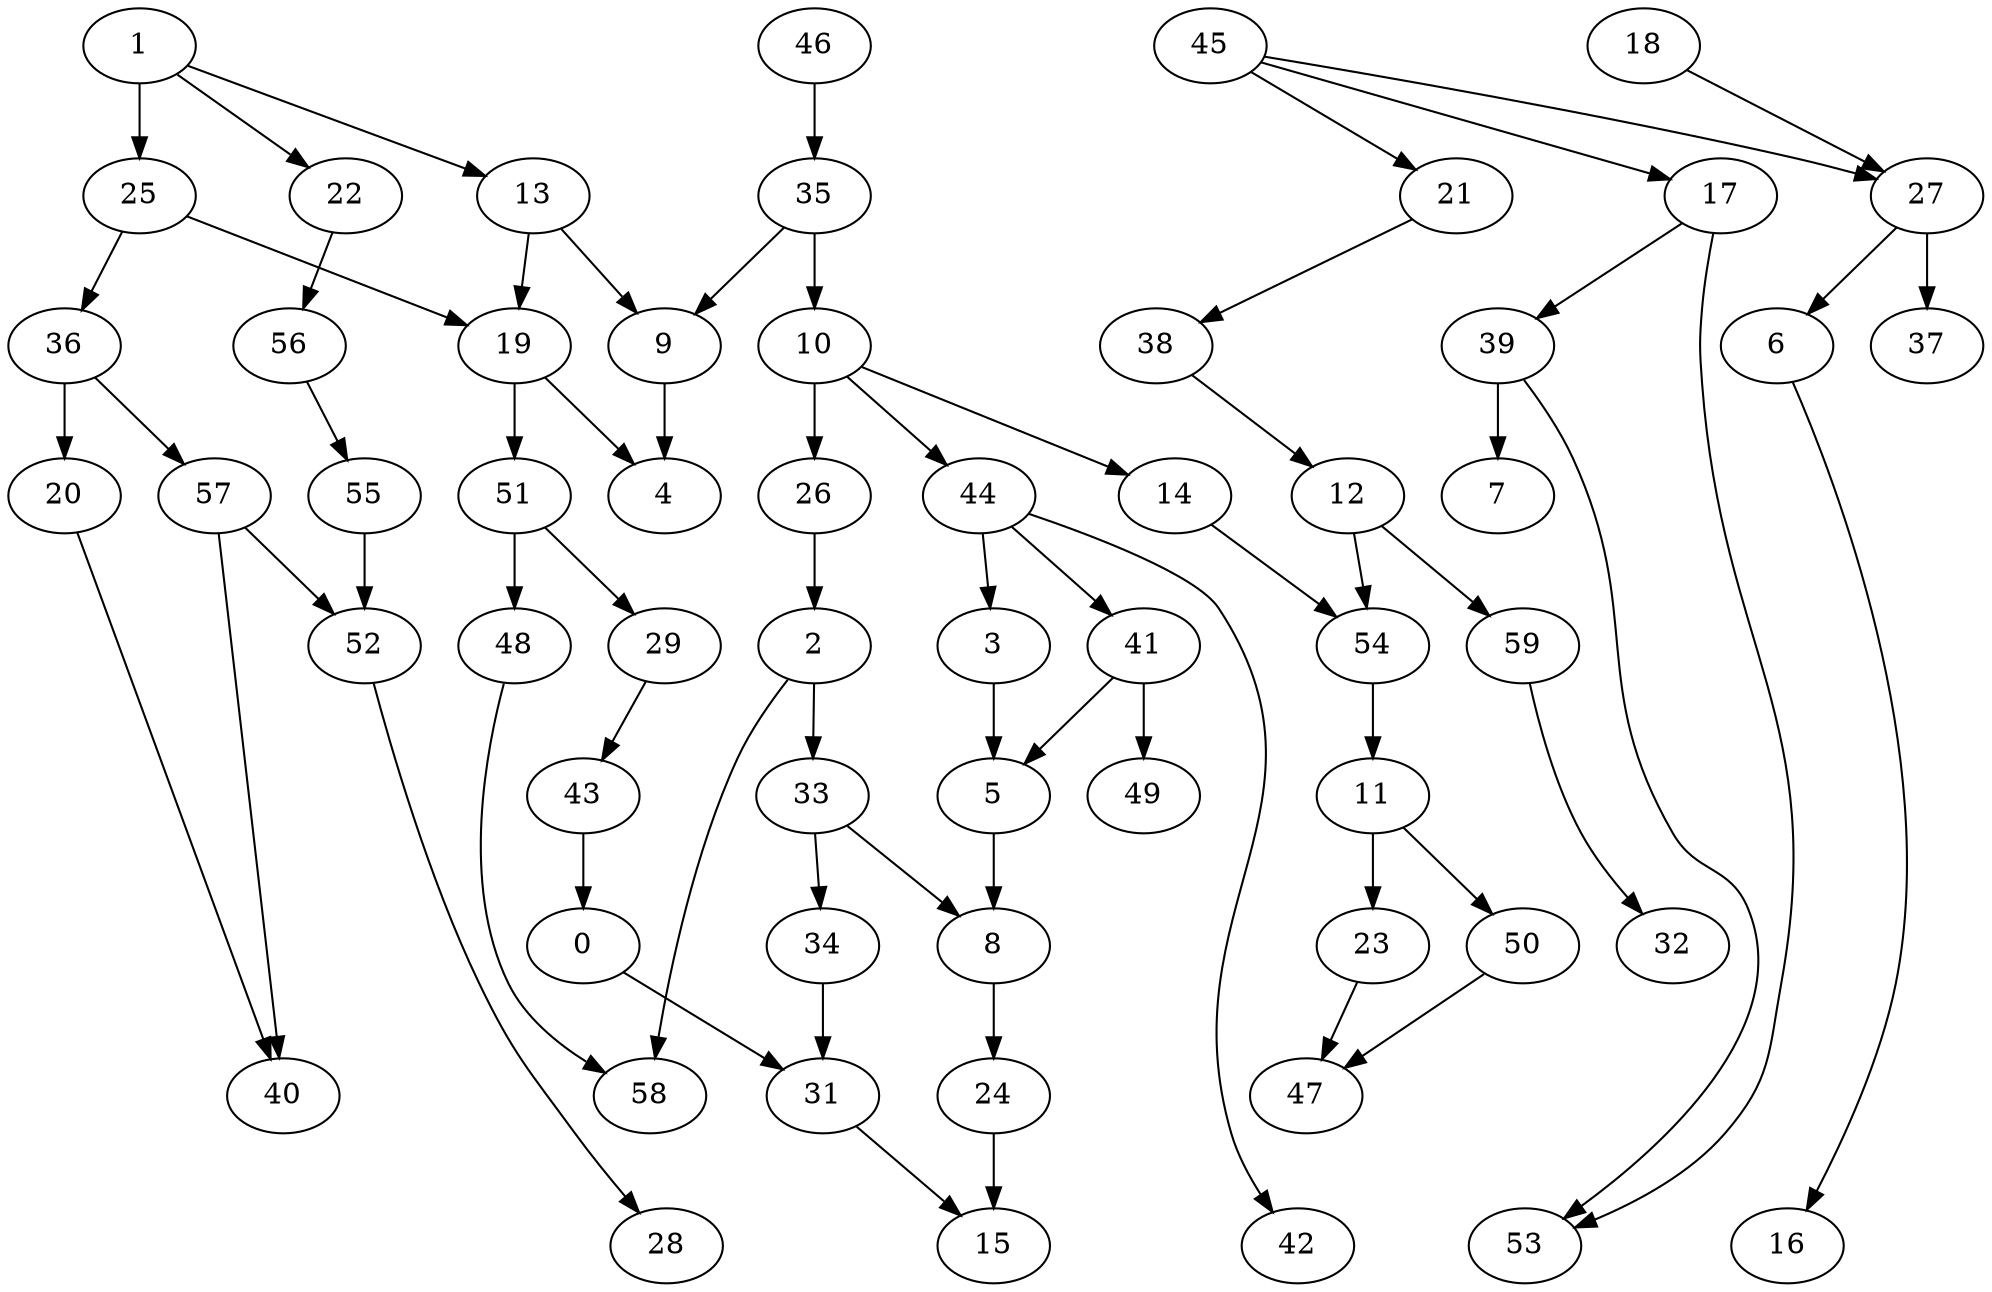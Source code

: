 digraph G {
    0;
    31;
    15;
    1;
    13;
    22;
    25;
    9;
    19;
    56;
    36;
    4;
    51;
    55;
    20;
    57;
    29;
    48;
    52;
    40;
    2;
    33;
    58;
    8;
    34;
    24;
    3;
    5;
    6;
    16;
    10;
    14;
    26;
    44;
    54;
    41;
    42;
    11;
    49;
    23;
    50;
    47;
    12;
    59;
    32;
    43;
    17;
    39;
    53;
    7;
    18;
    27;
    37;
    21;
    38;
    28;
    45;
    46;
    35;
    0 -> 31 [weight=0];
    31 -> 15 [weight=0];
    1 -> 13 [weight=0];
    1 -> 22 [weight=0];
    1 -> 25 [weight=1];
    13 -> 9 [weight=0];
    13 -> 19 [weight=0];
    22 -> 56 [weight=0];
    25 -> 19 [weight=0];
    25 -> 36 [weight=0];
    9 -> 4 [weight=3];
    19 -> 4 [weight=1];
    19 -> 51 [weight=1];
    56 -> 55 [weight=0];
    36 -> 20 [weight=1];
    36 -> 57 [weight=0];
    51 -> 29 [weight=0];
    51 -> 48 [weight=0];
    55 -> 52 [weight=0];
    20 -> 40 [weight=0];
    57 -> 40 [weight=0];
    57 -> 52 [weight=0];
    29 -> 43 [weight=0];
    48 -> 58 [weight=0];
    52 -> 28 [weight=0];
    2 -> 33 [weight=0];
    2 -> 58 [weight=0];
    33 -> 8 [weight=0];
    33 -> 34 [weight=0];
    8 -> 24 [weight=3];
    34 -> 31 [weight=1];
    24 -> 15 [weight=1];
    3 -> 5 [weight=1];
    5 -> 8 [weight=0];
    6 -> 16 [weight=0];
    10 -> 14 [weight=0];
    10 -> 26 [weight=1];
    10 -> 44 [weight=0];
    14 -> 54 [weight=0];
    26 -> 2 [weight=3];
    44 -> 3 [weight=0];
    44 -> 41 [weight=0];
    44 -> 42 [weight=0];
    54 -> 11 [weight=0];
    41 -> 5 [weight=0];
    41 -> 49 [weight=0];
    11 -> 23 [weight=2];
    11 -> 50 [weight=0];
    23 -> 47 [weight=0];
    50 -> 47 [weight=0];
    12 -> 54 [weight=0];
    12 -> 59 [weight=0];
    59 -> 32 [weight=0];
    43 -> 0 [weight=0];
    17 -> 39 [weight=0];
    17 -> 53 [weight=0];
    39 -> 7 [weight=1];
    39 -> 53 [weight=0];
    18 -> 27 [weight=0];
    27 -> 6 [weight=0];
    27 -> 37 [weight=1];
    21 -> 38 [weight=0];
    38 -> 12 [weight=0];
    45 -> 17 [weight=0];
    45 -> 27 [weight=0];
    45 -> 21 [weight=0];
    46 -> 35 [weight=1];
    35 -> 9 [weight=0];
    35 -> 10 [weight=1];
}
